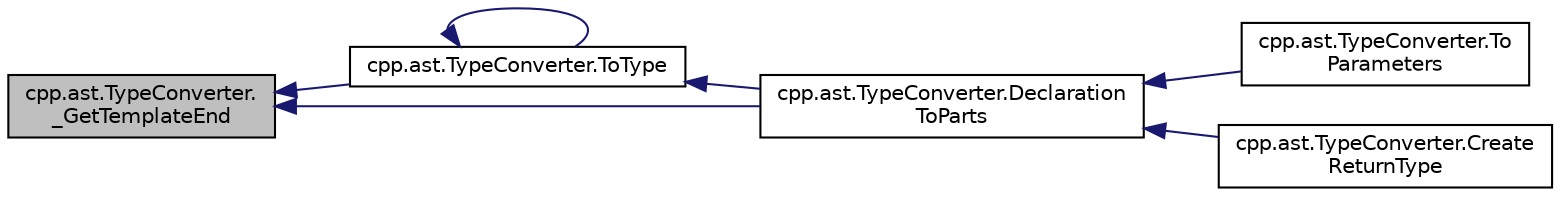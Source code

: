 digraph "cpp.ast.TypeConverter._GetTemplateEnd"
{
  edge [fontname="Helvetica",fontsize="10",labelfontname="Helvetica",labelfontsize="10"];
  node [fontname="Helvetica",fontsize="10",shape=record];
  rankdir="LR";
  Node3 [label="cpp.ast.TypeConverter.\l_GetTemplateEnd",height=0.2,width=0.4,color="black", fillcolor="grey75", style="filled", fontcolor="black"];
  Node3 -> Node4 [dir="back",color="midnightblue",fontsize="10",style="solid",fontname="Helvetica"];
  Node4 [label="cpp.ast.TypeConverter.ToType",height=0.2,width=0.4,color="black", fillcolor="white", style="filled",URL="$d1/d5a/classcpp_1_1ast_1_1_type_converter.html#aa6ea82e40cd30e5dfcd471ff144a19cf"];
  Node4 -> Node4 [dir="back",color="midnightblue",fontsize="10",style="solid",fontname="Helvetica"];
  Node4 -> Node5 [dir="back",color="midnightblue",fontsize="10",style="solid",fontname="Helvetica"];
  Node5 [label="cpp.ast.TypeConverter.Declaration\lToParts",height=0.2,width=0.4,color="black", fillcolor="white", style="filled",URL="$d1/d5a/classcpp_1_1ast_1_1_type_converter.html#a7c9d20d107c2bc0eb80afdf04957825f"];
  Node5 -> Node6 [dir="back",color="midnightblue",fontsize="10",style="solid",fontname="Helvetica"];
  Node6 [label="cpp.ast.TypeConverter.To\lParameters",height=0.2,width=0.4,color="black", fillcolor="white", style="filled",URL="$d1/d5a/classcpp_1_1ast_1_1_type_converter.html#aeaf27fb1890f65d7216703df610b46d5"];
  Node5 -> Node7 [dir="back",color="midnightblue",fontsize="10",style="solid",fontname="Helvetica"];
  Node7 [label="cpp.ast.TypeConverter.Create\lReturnType",height=0.2,width=0.4,color="black", fillcolor="white", style="filled",URL="$d1/d5a/classcpp_1_1ast_1_1_type_converter.html#a7e4d429131d9d5742ec44c78b61beb87"];
  Node3 -> Node5 [dir="back",color="midnightblue",fontsize="10",style="solid",fontname="Helvetica"];
}
